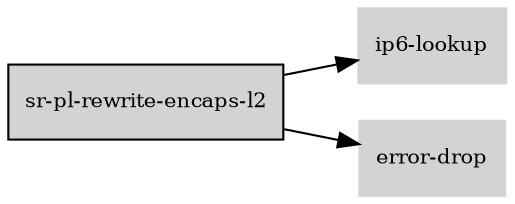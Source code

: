 digraph "sr_pl_rewrite_encaps_l2_subgraph" {
  rankdir=LR;
  node [shape=box, style=filled, fontsize=10, color=lightgray, fontcolor=black, fillcolor=lightgray];
  "sr-pl-rewrite-encaps-l2" [color=black, fontcolor=black, fillcolor=lightgray];
  edge [fontsize=8];
  "sr-pl-rewrite-encaps-l2" -> "ip6-lookup";
  "sr-pl-rewrite-encaps-l2" -> "error-drop";
}
